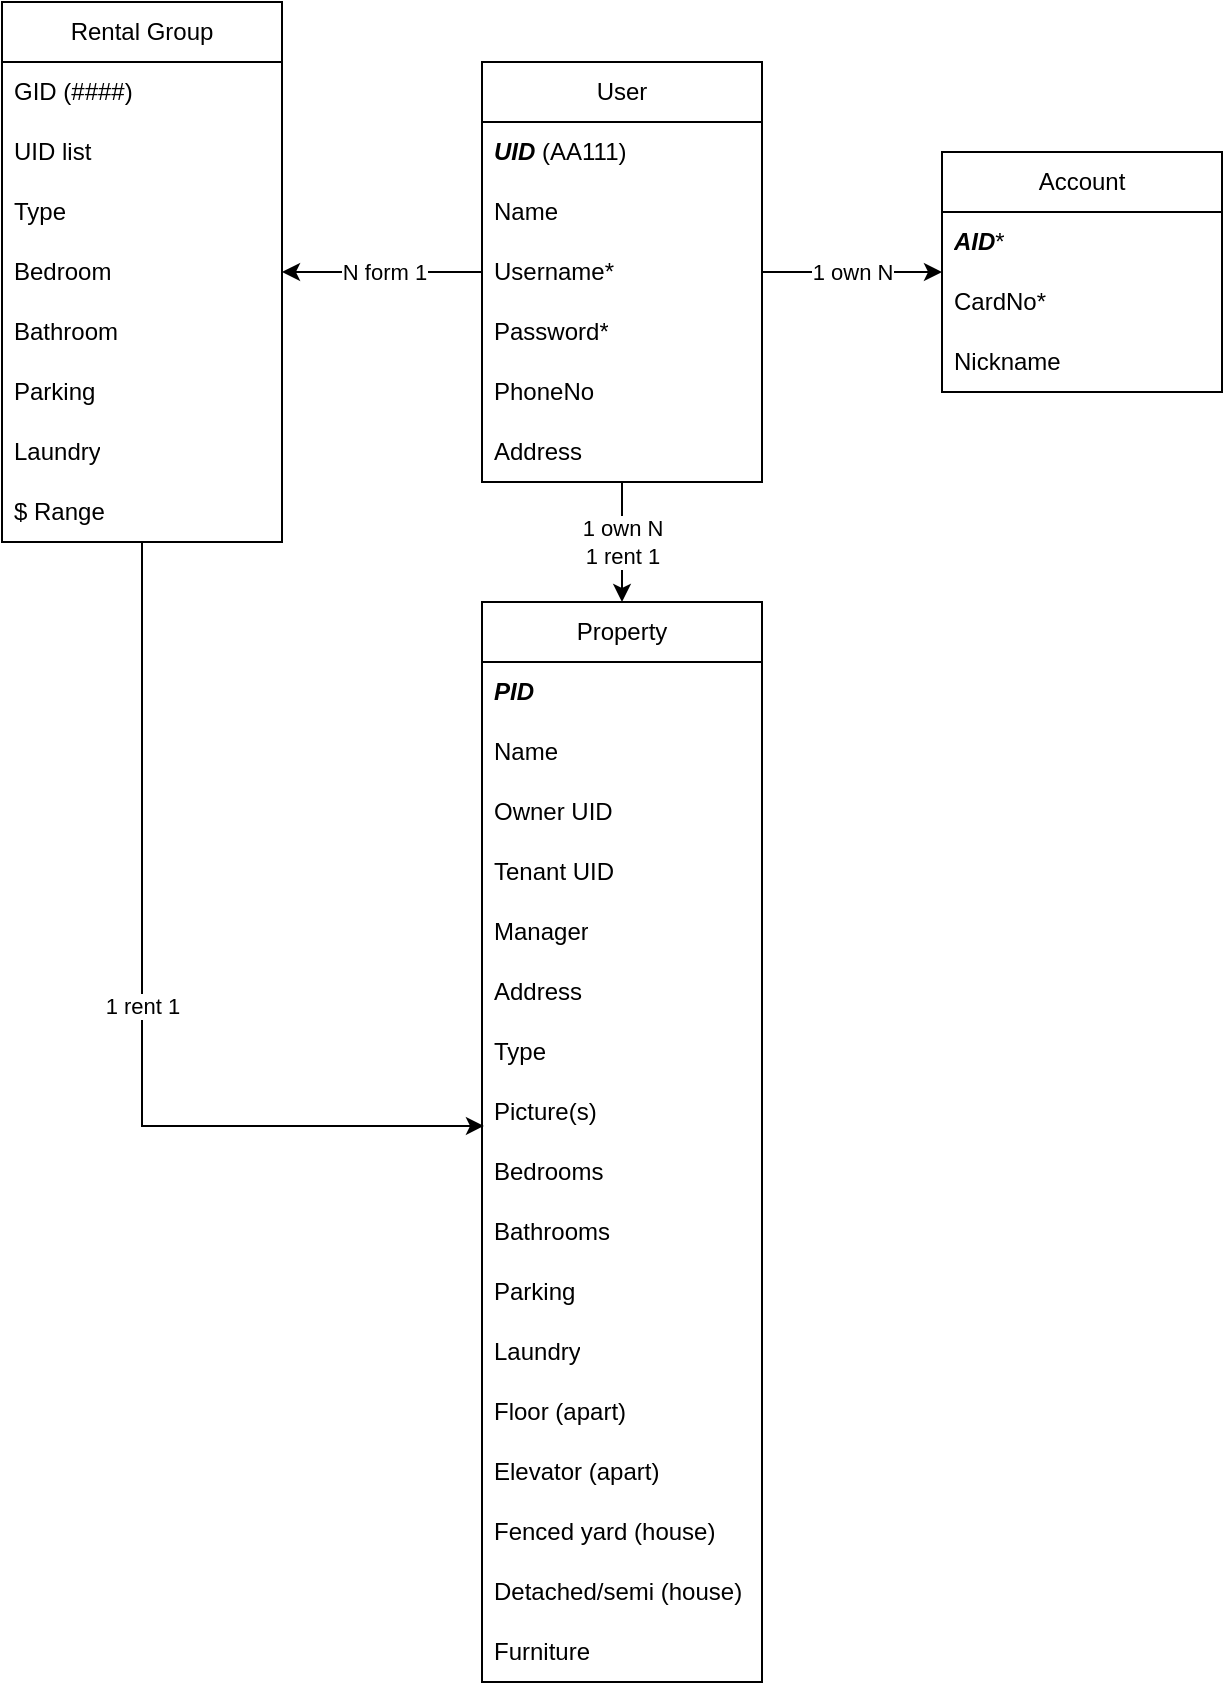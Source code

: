 <mxfile version="22.1.18" type="github">
  <diagram id="C5RBs43oDa-KdzZeNtuy" name="Page-1">
    <mxGraphModel dx="794" dy="413" grid="1" gridSize="10" guides="1" tooltips="1" connect="1" arrows="1" fold="1" page="1" pageScale="1" pageWidth="827" pageHeight="1169" math="0" shadow="0">
      <root>
        <mxCell id="WIyWlLk6GJQsqaUBKTNV-0" />
        <mxCell id="WIyWlLk6GJQsqaUBKTNV-1" parent="WIyWlLk6GJQsqaUBKTNV-0" />
        <mxCell id="_iqlYlecqy5unlglw5hI-12" value="1 own N" style="edgeStyle=orthogonalEdgeStyle;rounded=0;orthogonalLoop=1;jettySize=auto;html=1;entryX=0;entryY=0.5;entryDx=0;entryDy=0;" edge="1" parent="WIyWlLk6GJQsqaUBKTNV-1" source="_iqlYlecqy5unlglw5hI-2" target="_iqlYlecqy5unlglw5hI-8">
          <mxGeometry relative="1" as="geometry">
            <mxPoint x="490" y="285" as="targetPoint" />
          </mxGeometry>
        </mxCell>
        <mxCell id="_iqlYlecqy5unlglw5hI-17" style="edgeStyle=orthogonalEdgeStyle;rounded=0;orthogonalLoop=1;jettySize=auto;html=1;entryX=0.5;entryY=0;entryDx=0;entryDy=0;" edge="1" parent="WIyWlLk6GJQsqaUBKTNV-1" source="_iqlYlecqy5unlglw5hI-2" target="_iqlYlecqy5unlglw5hI-13">
          <mxGeometry relative="1" as="geometry" />
        </mxCell>
        <mxCell id="lewGBKHHSk3XJpXt-q_e-0" value="1 own N&lt;br&gt;1 rent 1" style="edgeLabel;html=1;align=center;verticalAlign=middle;resizable=0;points=[];" connectable="0" vertex="1" parent="_iqlYlecqy5unlglw5hI-17">
          <mxGeometry x="-0.28" y="1" relative="1" as="geometry">
            <mxPoint x="-1" y="8" as="offset" />
          </mxGeometry>
        </mxCell>
        <mxCell id="_iqlYlecqy5unlglw5hI-2" value="User" style="swimlane;fontStyle=0;childLayout=stackLayout;horizontal=1;startSize=30;horizontalStack=0;resizeParent=1;resizeParentMax=0;resizeLast=0;collapsible=1;marginBottom=0;whiteSpace=wrap;html=1;" vertex="1" parent="WIyWlLk6GJQsqaUBKTNV-1">
          <mxGeometry x="260" y="210" width="140" height="210" as="geometry" />
        </mxCell>
        <mxCell id="_iqlYlecqy5unlglw5hI-3" value="&lt;i&gt;&lt;b&gt;UID&lt;/b&gt;&lt;/i&gt; (AA111)" style="text;strokeColor=none;fillColor=none;align=left;verticalAlign=middle;spacingLeft=4;spacingRight=4;overflow=hidden;points=[[0,0.5],[1,0.5]];portConstraint=eastwest;rotatable=0;whiteSpace=wrap;html=1;" vertex="1" parent="_iqlYlecqy5unlglw5hI-2">
          <mxGeometry y="30" width="140" height="30" as="geometry" />
        </mxCell>
        <mxCell id="_iqlYlecqy5unlglw5hI-4" value="Name" style="text;strokeColor=none;fillColor=none;align=left;verticalAlign=middle;spacingLeft=4;spacingRight=4;overflow=hidden;points=[[0,0.5],[1,0.5]];portConstraint=eastwest;rotatable=0;whiteSpace=wrap;html=1;" vertex="1" parent="_iqlYlecqy5unlglw5hI-2">
          <mxGeometry y="60" width="140" height="30" as="geometry" />
        </mxCell>
        <mxCell id="_iqlYlecqy5unlglw5hI-23" value="Username*" style="text;strokeColor=none;fillColor=none;align=left;verticalAlign=middle;spacingLeft=4;spacingRight=4;overflow=hidden;points=[[0,0.5],[1,0.5]];portConstraint=eastwest;rotatable=0;whiteSpace=wrap;html=1;" vertex="1" parent="_iqlYlecqy5unlglw5hI-2">
          <mxGeometry y="90" width="140" height="30" as="geometry" />
        </mxCell>
        <mxCell id="_iqlYlecqy5unlglw5hI-24" value="Password*" style="text;strokeColor=none;fillColor=none;align=left;verticalAlign=middle;spacingLeft=4;spacingRight=4;overflow=hidden;points=[[0,0.5],[1,0.5]];portConstraint=eastwest;rotatable=0;whiteSpace=wrap;html=1;" vertex="1" parent="_iqlYlecqy5unlglw5hI-2">
          <mxGeometry y="120" width="140" height="30" as="geometry" />
        </mxCell>
        <mxCell id="_iqlYlecqy5unlglw5hI-5" value="&lt;div&gt;PhoneNo&lt;/div&gt;" style="text;strokeColor=none;fillColor=none;align=left;verticalAlign=middle;spacingLeft=4;spacingRight=4;overflow=hidden;points=[[0,0.5],[1,0.5]];portConstraint=eastwest;rotatable=0;whiteSpace=wrap;html=1;" vertex="1" parent="_iqlYlecqy5unlglw5hI-2">
          <mxGeometry y="150" width="140" height="30" as="geometry" />
        </mxCell>
        <mxCell id="_iqlYlecqy5unlglw5hI-7" value="Address" style="text;strokeColor=none;fillColor=none;align=left;verticalAlign=middle;spacingLeft=4;spacingRight=4;overflow=hidden;points=[[0,0.5],[1,0.5]];portConstraint=eastwest;rotatable=0;whiteSpace=wrap;html=1;" vertex="1" parent="_iqlYlecqy5unlglw5hI-2">
          <mxGeometry y="180" width="140" height="30" as="geometry" />
        </mxCell>
        <mxCell id="_iqlYlecqy5unlglw5hI-8" value="Account" style="swimlane;fontStyle=0;childLayout=stackLayout;horizontal=1;startSize=30;horizontalStack=0;resizeParent=1;resizeParentMax=0;resizeLast=0;collapsible=1;marginBottom=0;whiteSpace=wrap;html=1;" vertex="1" parent="WIyWlLk6GJQsqaUBKTNV-1">
          <mxGeometry x="490" y="255" width="140" height="120" as="geometry" />
        </mxCell>
        <mxCell id="_iqlYlecqy5unlglw5hI-46" value="&lt;b&gt;&lt;i&gt;AID&lt;/i&gt;&lt;/b&gt;*" style="text;strokeColor=none;fillColor=none;align=left;verticalAlign=middle;spacingLeft=4;spacingRight=4;overflow=hidden;points=[[0,0.5],[1,0.5]];portConstraint=eastwest;rotatable=0;whiteSpace=wrap;html=1;" vertex="1" parent="_iqlYlecqy5unlglw5hI-8">
          <mxGeometry y="30" width="140" height="30" as="geometry" />
        </mxCell>
        <mxCell id="_iqlYlecqy5unlglw5hI-10" value="CardNo*" style="text;strokeColor=none;fillColor=none;align=left;verticalAlign=middle;spacingLeft=4;spacingRight=4;overflow=hidden;points=[[0,0.5],[1,0.5]];portConstraint=eastwest;rotatable=0;whiteSpace=wrap;html=1;" vertex="1" parent="_iqlYlecqy5unlglw5hI-8">
          <mxGeometry y="60" width="140" height="30" as="geometry" />
        </mxCell>
        <mxCell id="_iqlYlecqy5unlglw5hI-33" value="Nickname" style="text;strokeColor=none;fillColor=none;align=left;verticalAlign=middle;spacingLeft=4;spacingRight=4;overflow=hidden;points=[[0,0.5],[1,0.5]];portConstraint=eastwest;rotatable=0;whiteSpace=wrap;html=1;" vertex="1" parent="_iqlYlecqy5unlglw5hI-8">
          <mxGeometry y="90" width="140" height="30" as="geometry" />
        </mxCell>
        <mxCell id="_iqlYlecqy5unlglw5hI-13" value="Property" style="swimlane;fontStyle=0;childLayout=stackLayout;horizontal=1;startSize=30;horizontalStack=0;resizeParent=1;resizeParentMax=0;resizeLast=0;collapsible=1;marginBottom=0;whiteSpace=wrap;html=1;" vertex="1" parent="WIyWlLk6GJQsqaUBKTNV-1">
          <mxGeometry x="260" y="480" width="140" height="540" as="geometry" />
        </mxCell>
        <mxCell id="_iqlYlecqy5unlglw5hI-14" value="&lt;b&gt;&lt;i&gt;PID&lt;/i&gt;&lt;/b&gt;" style="text;strokeColor=none;fillColor=none;align=left;verticalAlign=middle;spacingLeft=4;spacingRight=4;overflow=hidden;points=[[0,0.5],[1,0.5]];portConstraint=eastwest;rotatable=0;whiteSpace=wrap;html=1;" vertex="1" parent="_iqlYlecqy5unlglw5hI-13">
          <mxGeometry y="30" width="140" height="30" as="geometry" />
        </mxCell>
        <mxCell id="_iqlYlecqy5unlglw5hI-32" value="Name" style="text;strokeColor=none;fillColor=none;align=left;verticalAlign=middle;spacingLeft=4;spacingRight=4;overflow=hidden;points=[[0,0.5],[1,0.5]];portConstraint=eastwest;rotatable=0;whiteSpace=wrap;html=1;" vertex="1" parent="_iqlYlecqy5unlglw5hI-13">
          <mxGeometry y="60" width="140" height="30" as="geometry" />
        </mxCell>
        <mxCell id="_iqlYlecqy5unlglw5hI-30" value="Owner UID" style="text;strokeColor=none;fillColor=none;align=left;verticalAlign=middle;spacingLeft=4;spacingRight=4;overflow=hidden;points=[[0,0.5],[1,0.5]];portConstraint=eastwest;rotatable=0;whiteSpace=wrap;html=1;" vertex="1" parent="_iqlYlecqy5unlglw5hI-13">
          <mxGeometry y="90" width="140" height="30" as="geometry" />
        </mxCell>
        <mxCell id="_iqlYlecqy5unlglw5hI-31" value="Tenant UID" style="text;strokeColor=none;fillColor=none;align=left;verticalAlign=middle;spacingLeft=4;spacingRight=4;overflow=hidden;points=[[0,0.5],[1,0.5]];portConstraint=eastwest;rotatable=0;whiteSpace=wrap;html=1;" vertex="1" parent="_iqlYlecqy5unlglw5hI-13">
          <mxGeometry y="120" width="140" height="30" as="geometry" />
        </mxCell>
        <mxCell id="_iqlYlecqy5unlglw5hI-47" value="Manager" style="text;strokeColor=none;fillColor=none;align=left;verticalAlign=middle;spacingLeft=4;spacingRight=4;overflow=hidden;points=[[0,0.5],[1,0.5]];portConstraint=eastwest;rotatable=0;whiteSpace=wrap;html=1;" vertex="1" parent="_iqlYlecqy5unlglw5hI-13">
          <mxGeometry y="150" width="140" height="30" as="geometry" />
        </mxCell>
        <mxCell id="_iqlYlecqy5unlglw5hI-15" value="Address" style="text;strokeColor=none;fillColor=none;align=left;verticalAlign=middle;spacingLeft=4;spacingRight=4;overflow=hidden;points=[[0,0.5],[1,0.5]];portConstraint=eastwest;rotatable=0;whiteSpace=wrap;html=1;" vertex="1" parent="_iqlYlecqy5unlglw5hI-13">
          <mxGeometry y="180" width="140" height="30" as="geometry" />
        </mxCell>
        <mxCell id="_iqlYlecqy5unlglw5hI-19" value="Type" style="text;strokeColor=none;fillColor=none;align=left;verticalAlign=middle;spacingLeft=4;spacingRight=4;overflow=hidden;points=[[0,0.5],[1,0.5]];portConstraint=eastwest;rotatable=0;whiteSpace=wrap;html=1;" vertex="1" parent="_iqlYlecqy5unlglw5hI-13">
          <mxGeometry y="210" width="140" height="30" as="geometry" />
        </mxCell>
        <mxCell id="_iqlYlecqy5unlglw5hI-18" value="Picture(s)" style="text;strokeColor=none;fillColor=none;align=left;verticalAlign=middle;spacingLeft=4;spacingRight=4;overflow=hidden;points=[[0,0.5],[1,0.5]];portConstraint=eastwest;rotatable=0;whiteSpace=wrap;html=1;" vertex="1" parent="_iqlYlecqy5unlglw5hI-13">
          <mxGeometry y="240" width="140" height="30" as="geometry" />
        </mxCell>
        <mxCell id="_iqlYlecqy5unlglw5hI-16" value="Bedrooms" style="text;strokeColor=none;fillColor=none;align=left;verticalAlign=middle;spacingLeft=4;spacingRight=4;overflow=hidden;points=[[0,0.5],[1,0.5]];portConstraint=eastwest;rotatable=0;whiteSpace=wrap;html=1;" vertex="1" parent="_iqlYlecqy5unlglw5hI-13">
          <mxGeometry y="270" width="140" height="30" as="geometry" />
        </mxCell>
        <mxCell id="_iqlYlecqy5unlglw5hI-20" value="Bathrooms" style="text;strokeColor=none;fillColor=none;align=left;verticalAlign=middle;spacingLeft=4;spacingRight=4;overflow=hidden;points=[[0,0.5],[1,0.5]];portConstraint=eastwest;rotatable=0;whiteSpace=wrap;html=1;" vertex="1" parent="_iqlYlecqy5unlglw5hI-13">
          <mxGeometry y="300" width="140" height="30" as="geometry" />
        </mxCell>
        <mxCell id="_iqlYlecqy5unlglw5hI-21" value="Parking" style="text;strokeColor=none;fillColor=none;align=left;verticalAlign=middle;spacingLeft=4;spacingRight=4;overflow=hidden;points=[[0,0.5],[1,0.5]];portConstraint=eastwest;rotatable=0;whiteSpace=wrap;html=1;" vertex="1" parent="_iqlYlecqy5unlglw5hI-13">
          <mxGeometry y="330" width="140" height="30" as="geometry" />
        </mxCell>
        <mxCell id="_iqlYlecqy5unlglw5hI-22" value="Laundry" style="text;strokeColor=none;fillColor=none;align=left;verticalAlign=middle;spacingLeft=4;spacingRight=4;overflow=hidden;points=[[0,0.5],[1,0.5]];portConstraint=eastwest;rotatable=0;whiteSpace=wrap;html=1;" vertex="1" parent="_iqlYlecqy5unlglw5hI-13">
          <mxGeometry y="360" width="140" height="30" as="geometry" />
        </mxCell>
        <mxCell id="_iqlYlecqy5unlglw5hI-26" value="Floor (apart)" style="text;strokeColor=none;fillColor=none;align=left;verticalAlign=middle;spacingLeft=4;spacingRight=4;overflow=hidden;points=[[0,0.5],[1,0.5]];portConstraint=eastwest;rotatable=0;whiteSpace=wrap;html=1;" vertex="1" parent="_iqlYlecqy5unlglw5hI-13">
          <mxGeometry y="390" width="140" height="30" as="geometry" />
        </mxCell>
        <mxCell id="_iqlYlecqy5unlglw5hI-27" value="Elevator (apart)" style="text;strokeColor=none;fillColor=none;align=left;verticalAlign=middle;spacingLeft=4;spacingRight=4;overflow=hidden;points=[[0,0.5],[1,0.5]];portConstraint=eastwest;rotatable=0;whiteSpace=wrap;html=1;" vertex="1" parent="_iqlYlecqy5unlglw5hI-13">
          <mxGeometry y="420" width="140" height="30" as="geometry" />
        </mxCell>
        <mxCell id="_iqlYlecqy5unlglw5hI-25" value="Fenced yard (house)" style="text;strokeColor=none;fillColor=none;align=left;verticalAlign=middle;spacingLeft=4;spacingRight=4;overflow=hidden;points=[[0,0.5],[1,0.5]];portConstraint=eastwest;rotatable=0;whiteSpace=wrap;html=1;" vertex="1" parent="_iqlYlecqy5unlglw5hI-13">
          <mxGeometry y="450" width="140" height="30" as="geometry" />
        </mxCell>
        <mxCell id="_iqlYlecqy5unlglw5hI-28" value="Detached/semi (house)" style="text;strokeColor=none;fillColor=none;align=left;verticalAlign=middle;spacingLeft=4;spacingRight=4;overflow=hidden;points=[[0,0.5],[1,0.5]];portConstraint=eastwest;rotatable=0;whiteSpace=wrap;html=1;" vertex="1" parent="_iqlYlecqy5unlglw5hI-13">
          <mxGeometry y="480" width="140" height="30" as="geometry" />
        </mxCell>
        <mxCell id="_iqlYlecqy5unlglw5hI-29" value="Furniture" style="text;strokeColor=none;fillColor=none;align=left;verticalAlign=middle;spacingLeft=4;spacingRight=4;overflow=hidden;points=[[0,0.5],[1,0.5]];portConstraint=eastwest;rotatable=0;whiteSpace=wrap;html=1;" vertex="1" parent="_iqlYlecqy5unlglw5hI-13">
          <mxGeometry y="510" width="140" height="30" as="geometry" />
        </mxCell>
        <mxCell id="_iqlYlecqy5unlglw5hI-34" value="Rental Group" style="swimlane;fontStyle=0;childLayout=stackLayout;horizontal=1;startSize=30;horizontalStack=0;resizeParent=1;resizeParentMax=0;resizeLast=0;collapsible=1;marginBottom=0;whiteSpace=wrap;html=1;" vertex="1" parent="WIyWlLk6GJQsqaUBKTNV-1">
          <mxGeometry x="20" y="180" width="140" height="270" as="geometry" />
        </mxCell>
        <mxCell id="_iqlYlecqy5unlglw5hI-35" value="GID (####)" style="text;strokeColor=none;fillColor=none;align=left;verticalAlign=middle;spacingLeft=4;spacingRight=4;overflow=hidden;points=[[0,0.5],[1,0.5]];portConstraint=eastwest;rotatable=0;whiteSpace=wrap;html=1;" vertex="1" parent="_iqlYlecqy5unlglw5hI-34">
          <mxGeometry y="30" width="140" height="30" as="geometry" />
        </mxCell>
        <mxCell id="_iqlYlecqy5unlglw5hI-36" value="UID list" style="text;strokeColor=none;fillColor=none;align=left;verticalAlign=middle;spacingLeft=4;spacingRight=4;overflow=hidden;points=[[0,0.5],[1,0.5]];portConstraint=eastwest;rotatable=0;whiteSpace=wrap;html=1;" vertex="1" parent="_iqlYlecqy5unlglw5hI-34">
          <mxGeometry y="60" width="140" height="30" as="geometry" />
        </mxCell>
        <mxCell id="_iqlYlecqy5unlglw5hI-37" value="Type" style="text;strokeColor=none;fillColor=none;align=left;verticalAlign=middle;spacingLeft=4;spacingRight=4;overflow=hidden;points=[[0,0.5],[1,0.5]];portConstraint=eastwest;rotatable=0;whiteSpace=wrap;html=1;" vertex="1" parent="_iqlYlecqy5unlglw5hI-34">
          <mxGeometry y="90" width="140" height="30" as="geometry" />
        </mxCell>
        <mxCell id="_iqlYlecqy5unlglw5hI-38" value="Bedroom" style="text;strokeColor=none;fillColor=none;align=left;verticalAlign=middle;spacingLeft=4;spacingRight=4;overflow=hidden;points=[[0,0.5],[1,0.5]];portConstraint=eastwest;rotatable=0;whiteSpace=wrap;html=1;" vertex="1" parent="_iqlYlecqy5unlglw5hI-34">
          <mxGeometry y="120" width="140" height="30" as="geometry" />
        </mxCell>
        <mxCell id="_iqlYlecqy5unlglw5hI-39" value="Bathroom" style="text;strokeColor=none;fillColor=none;align=left;verticalAlign=middle;spacingLeft=4;spacingRight=4;overflow=hidden;points=[[0,0.5],[1,0.5]];portConstraint=eastwest;rotatable=0;whiteSpace=wrap;html=1;" vertex="1" parent="_iqlYlecqy5unlglw5hI-34">
          <mxGeometry y="150" width="140" height="30" as="geometry" />
        </mxCell>
        <mxCell id="_iqlYlecqy5unlglw5hI-42" value="Parking" style="text;strokeColor=none;fillColor=none;align=left;verticalAlign=middle;spacingLeft=4;spacingRight=4;overflow=hidden;points=[[0,0.5],[1,0.5]];portConstraint=eastwest;rotatable=0;whiteSpace=wrap;html=1;" vertex="1" parent="_iqlYlecqy5unlglw5hI-34">
          <mxGeometry y="180" width="140" height="30" as="geometry" />
        </mxCell>
        <mxCell id="_iqlYlecqy5unlglw5hI-43" value="Laundry" style="text;strokeColor=none;fillColor=none;align=left;verticalAlign=middle;spacingLeft=4;spacingRight=4;overflow=hidden;points=[[0,0.5],[1,0.5]];portConstraint=eastwest;rotatable=0;whiteSpace=wrap;html=1;" vertex="1" parent="_iqlYlecqy5unlglw5hI-34">
          <mxGeometry y="210" width="140" height="30" as="geometry" />
        </mxCell>
        <mxCell id="_iqlYlecqy5unlglw5hI-44" value="$ Range" style="text;strokeColor=none;fillColor=none;align=left;verticalAlign=middle;spacingLeft=4;spacingRight=4;overflow=hidden;points=[[0,0.5],[1,0.5]];portConstraint=eastwest;rotatable=0;whiteSpace=wrap;html=1;" vertex="1" parent="_iqlYlecqy5unlglw5hI-34">
          <mxGeometry y="240" width="140" height="30" as="geometry" />
        </mxCell>
        <mxCell id="_iqlYlecqy5unlglw5hI-40" style="edgeStyle=orthogonalEdgeStyle;rounded=0;orthogonalLoop=1;jettySize=auto;html=1;entryX=1;entryY=0.5;entryDx=0;entryDy=0;" edge="1" parent="WIyWlLk6GJQsqaUBKTNV-1" source="_iqlYlecqy5unlglw5hI-23" target="_iqlYlecqy5unlglw5hI-38">
          <mxGeometry relative="1" as="geometry">
            <mxPoint x="200" y="315" as="targetPoint" />
          </mxGeometry>
        </mxCell>
        <mxCell id="_iqlYlecqy5unlglw5hI-41" value="N form 1" style="edgeLabel;html=1;align=center;verticalAlign=middle;resizable=0;points=[];" vertex="1" connectable="0" parent="_iqlYlecqy5unlglw5hI-40">
          <mxGeometry x="-0.306" y="1" relative="1" as="geometry">
            <mxPoint x="-15" y="-1" as="offset" />
          </mxGeometry>
        </mxCell>
        <mxCell id="_iqlYlecqy5unlglw5hI-45" value="1 rent 1" style="edgeStyle=orthogonalEdgeStyle;rounded=0;orthogonalLoop=1;jettySize=auto;html=1;entryX=0.007;entryY=0.733;entryDx=0;entryDy=0;entryPerimeter=0;" edge="1" parent="WIyWlLk6GJQsqaUBKTNV-1" source="_iqlYlecqy5unlglw5hI-34" target="_iqlYlecqy5unlglw5hI-18">
          <mxGeometry relative="1" as="geometry" />
        </mxCell>
      </root>
    </mxGraphModel>
  </diagram>
</mxfile>
